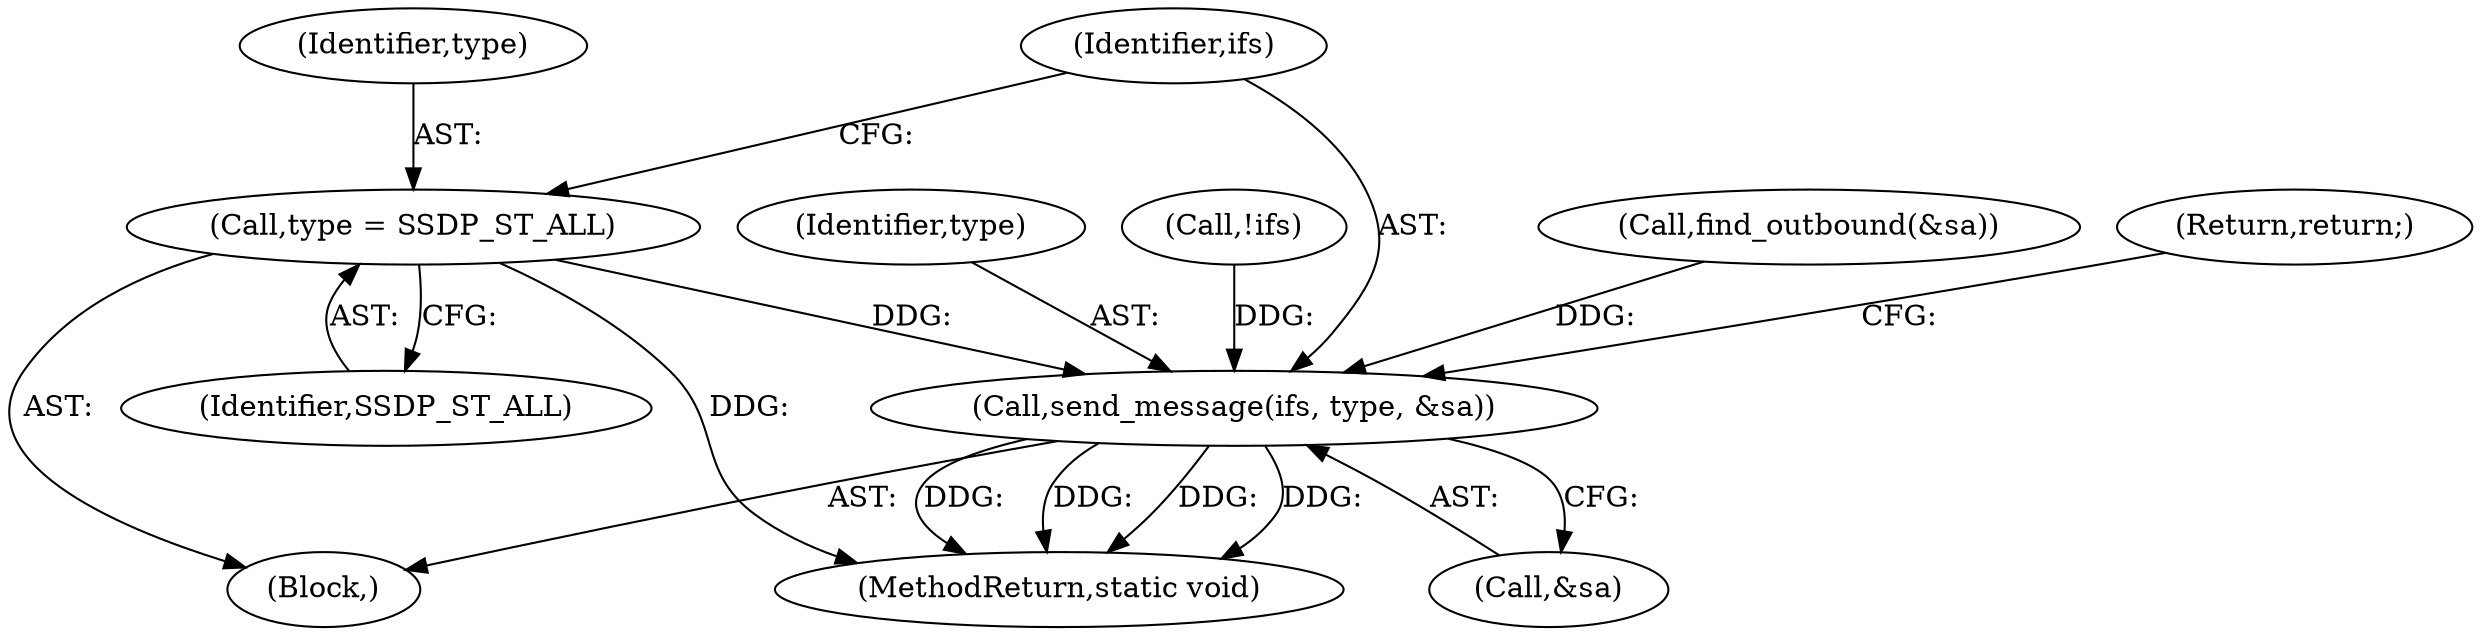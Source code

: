 digraph "0_ssdp-responder_ce04b1f29a137198182f60bbb628d5ceb8171765@pointer" {
"1000190" [label="(Call,type = SSDP_ST_ALL)"];
"1000193" [label="(Call,send_message(ifs, type, &sa))"];
"1000190" [label="(Call,type = SSDP_ST_ALL)"];
"1000189" [label="(Block,)"];
"1000193" [label="(Call,send_message(ifs, type, &sa))"];
"1000191" [label="(Identifier,type)"];
"1000159" [label="(Call,find_outbound(&sa))"];
"1000198" [label="(Return,return;)"];
"1000195" [label="(Identifier,type)"];
"1000273" [label="(MethodReturn,static void)"];
"1000163" [label="(Call,!ifs)"];
"1000194" [label="(Identifier,ifs)"];
"1000192" [label="(Identifier,SSDP_ST_ALL)"];
"1000196" [label="(Call,&sa)"];
"1000190" -> "1000189"  [label="AST: "];
"1000190" -> "1000192"  [label="CFG: "];
"1000191" -> "1000190"  [label="AST: "];
"1000192" -> "1000190"  [label="AST: "];
"1000194" -> "1000190"  [label="CFG: "];
"1000190" -> "1000273"  [label="DDG: "];
"1000190" -> "1000193"  [label="DDG: "];
"1000193" -> "1000189"  [label="AST: "];
"1000193" -> "1000196"  [label="CFG: "];
"1000194" -> "1000193"  [label="AST: "];
"1000195" -> "1000193"  [label="AST: "];
"1000196" -> "1000193"  [label="AST: "];
"1000198" -> "1000193"  [label="CFG: "];
"1000193" -> "1000273"  [label="DDG: "];
"1000193" -> "1000273"  [label="DDG: "];
"1000193" -> "1000273"  [label="DDG: "];
"1000193" -> "1000273"  [label="DDG: "];
"1000163" -> "1000193"  [label="DDG: "];
"1000159" -> "1000193"  [label="DDG: "];
}
